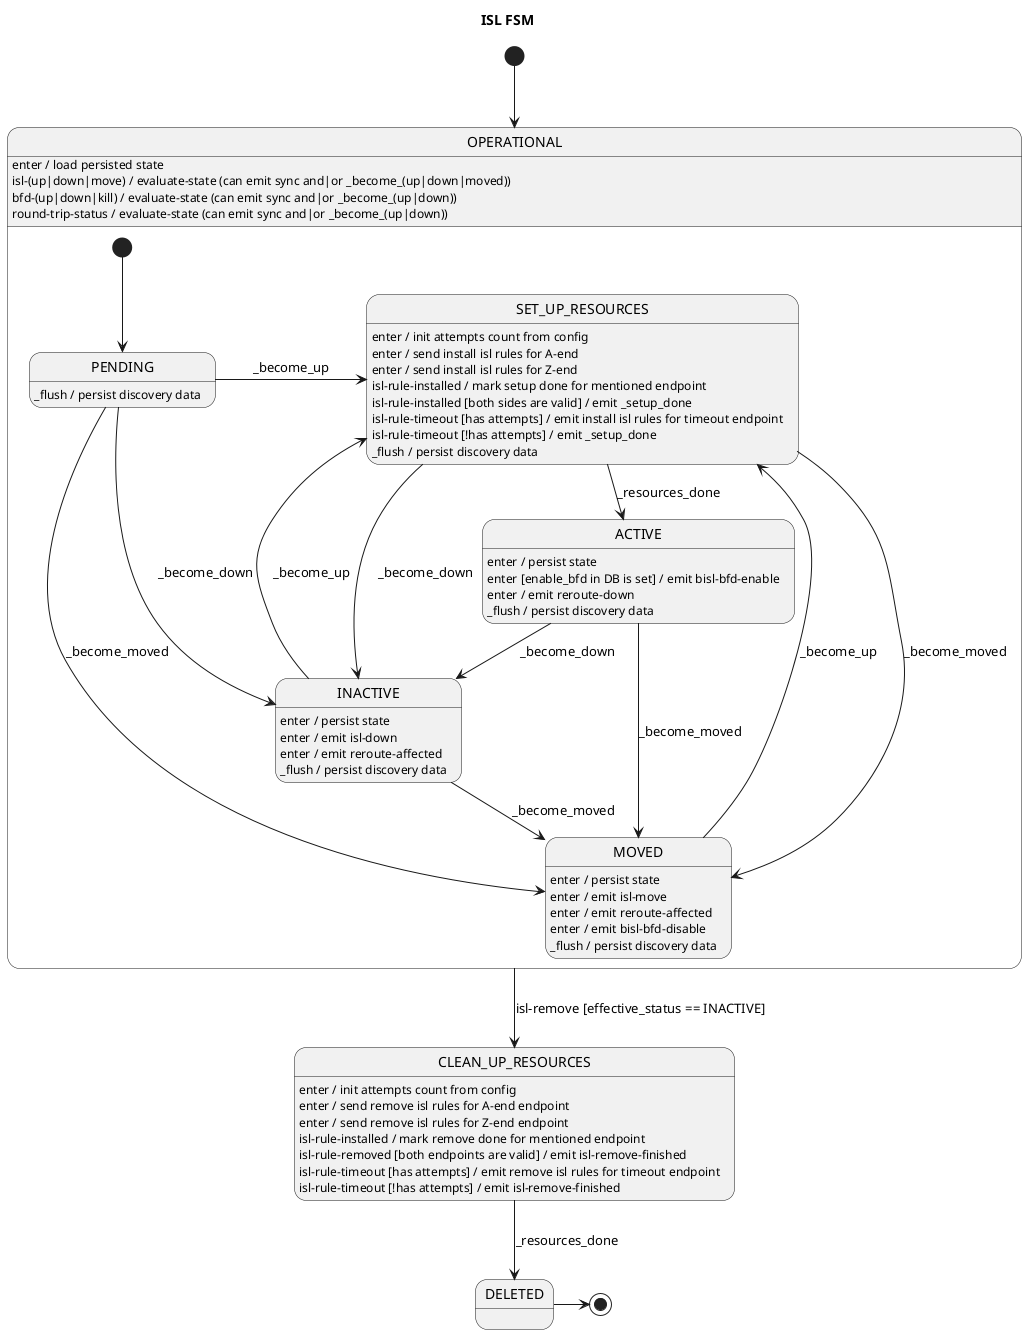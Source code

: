 Internal data:
* reference
* effective-status
* port-state-monitor
* poll-monitor
* bfd-monitor
* round-trip-monitor

* endpoint-A
* endpoint-B
* endpoint-A-up
* endpoint-B-up
* round-trip-expire-at

Input signals:
* isl-up
* isl-down
* isl-move
* BFD-up
* BFD-down
* round-trip-status

Internal(self-injected) signals
* _become_down

Output signals:
* bisl-up (notify BFD-port, notify reroute)
* bisl-down (notify reroute)
* bisl-bfd-enable
* bisl-bfd-disable
* isl-move

@startuml
title ISL FSM

[*] --> OPERATIONAL

state OPERATIONAL {
    [*] --> PENDING

    PENDING -r-> SET_UP_RESOURCES : _become_up
    PENDING --> INACTIVE : _become_down
    PENDING --> MOVED : _become_moved
    PENDING : _flush / persist discovery data

    SET_UP_RESOURCES --> ACTIVE : _resources_done
    SET_UP_RESOURCES --> INACTIVE : _become_down
    SET_UP_RESOURCES --> MOVED : _become_moved
    SET_UP_RESOURCES : enter / init attempts count from config
    SET_UP_RESOURCES : enter / send install isl rules for A-end
    SET_UP_RESOURCES : enter / send install isl rules for Z-end
    SET_UP_RESOURCES : isl-rule-installed / mark setup done for mentioned endpoint
    SET_UP_RESOURCES : isl-rule-installed [both sides are valid] / emit _setup_done
    SET_UP_RESOURCES : isl-rule-timeout [has attempts] / emit install isl rules for timeout endpoint
    SET_UP_RESOURCES : isl-rule-timeout [!has attempts] / emit _setup_done
    SET_UP_RESOURCES : _flush / persist discovery data

    ACTIVE --> INACTIVE : _become_down
    ACTIVE --> MOVED : _become_moved
    ACTIVE : enter / persist state
    ACTIVE : enter [enable_bfd in DB is set] / emit bisl-bfd-enable
    ACTIVE : enter / emit reroute-down
    ACTIVE : _flush / persist discovery data

    INACTIVE --> SET_UP_RESOURCES : _become_up
    INACTIVE -d-> MOVED : _become_moved
    INACTIVE : enter / persist state
    INACTIVE : enter / emit isl-down
    INACTIVE : enter / emit reroute-affected
    INACTIVE : _flush / persist discovery data

    MOVED --> SET_UP_RESOURCES : _become_up
    MOVED : enter / persist state
    MOVED : enter / emit isl-move
    MOVED : enter / emit reroute-affected
    MOVED : enter / emit bisl-bfd-disable
    MOVED : _flush / persist discovery data
}
OPERATIONAL --> CLEAN_UP_RESOURCES : isl-remove [effective_status == INACTIVE]
OPERATIONAL : enter / load persisted state
OPERATIONAL : isl-(up|down|move) / evaluate-state (can emit sync and|or _become_(up|down|moved))
OPERATIONAL : bfd-(up|down|kill) / evaluate-state (can emit sync and|or _become_(up|down))
OPERATIONAL : round-trip-status / evaluate-state (can emit sync and|or _become_(up|down))

CLEAN_UP_RESOURCES : enter / init attempts count from config
CLEAN_UP_RESOURCES : enter / send remove isl rules for A-end endpoint
CLEAN_UP_RESOURCES : enter / send remove isl rules for Z-end endpoint
CLEAN_UP_RESOURCES : isl-rule-installed / mark remove done for mentioned endpoint
CLEAN_UP_RESOURCES : isl-rule-removed [both endpoints are valid] / emit isl-remove-finished
CLEAN_UP_RESOURCES : isl-rule-timeout [has attempts] / emit remove isl rules for timeout endpoint
CLEAN_UP_RESOURCES : isl-rule-timeout [!has attempts] / emit isl-remove-finished
CLEAN_UP_RESOURCES --> DELETED : _resources_done

DELETED -> [*]
@enduml
